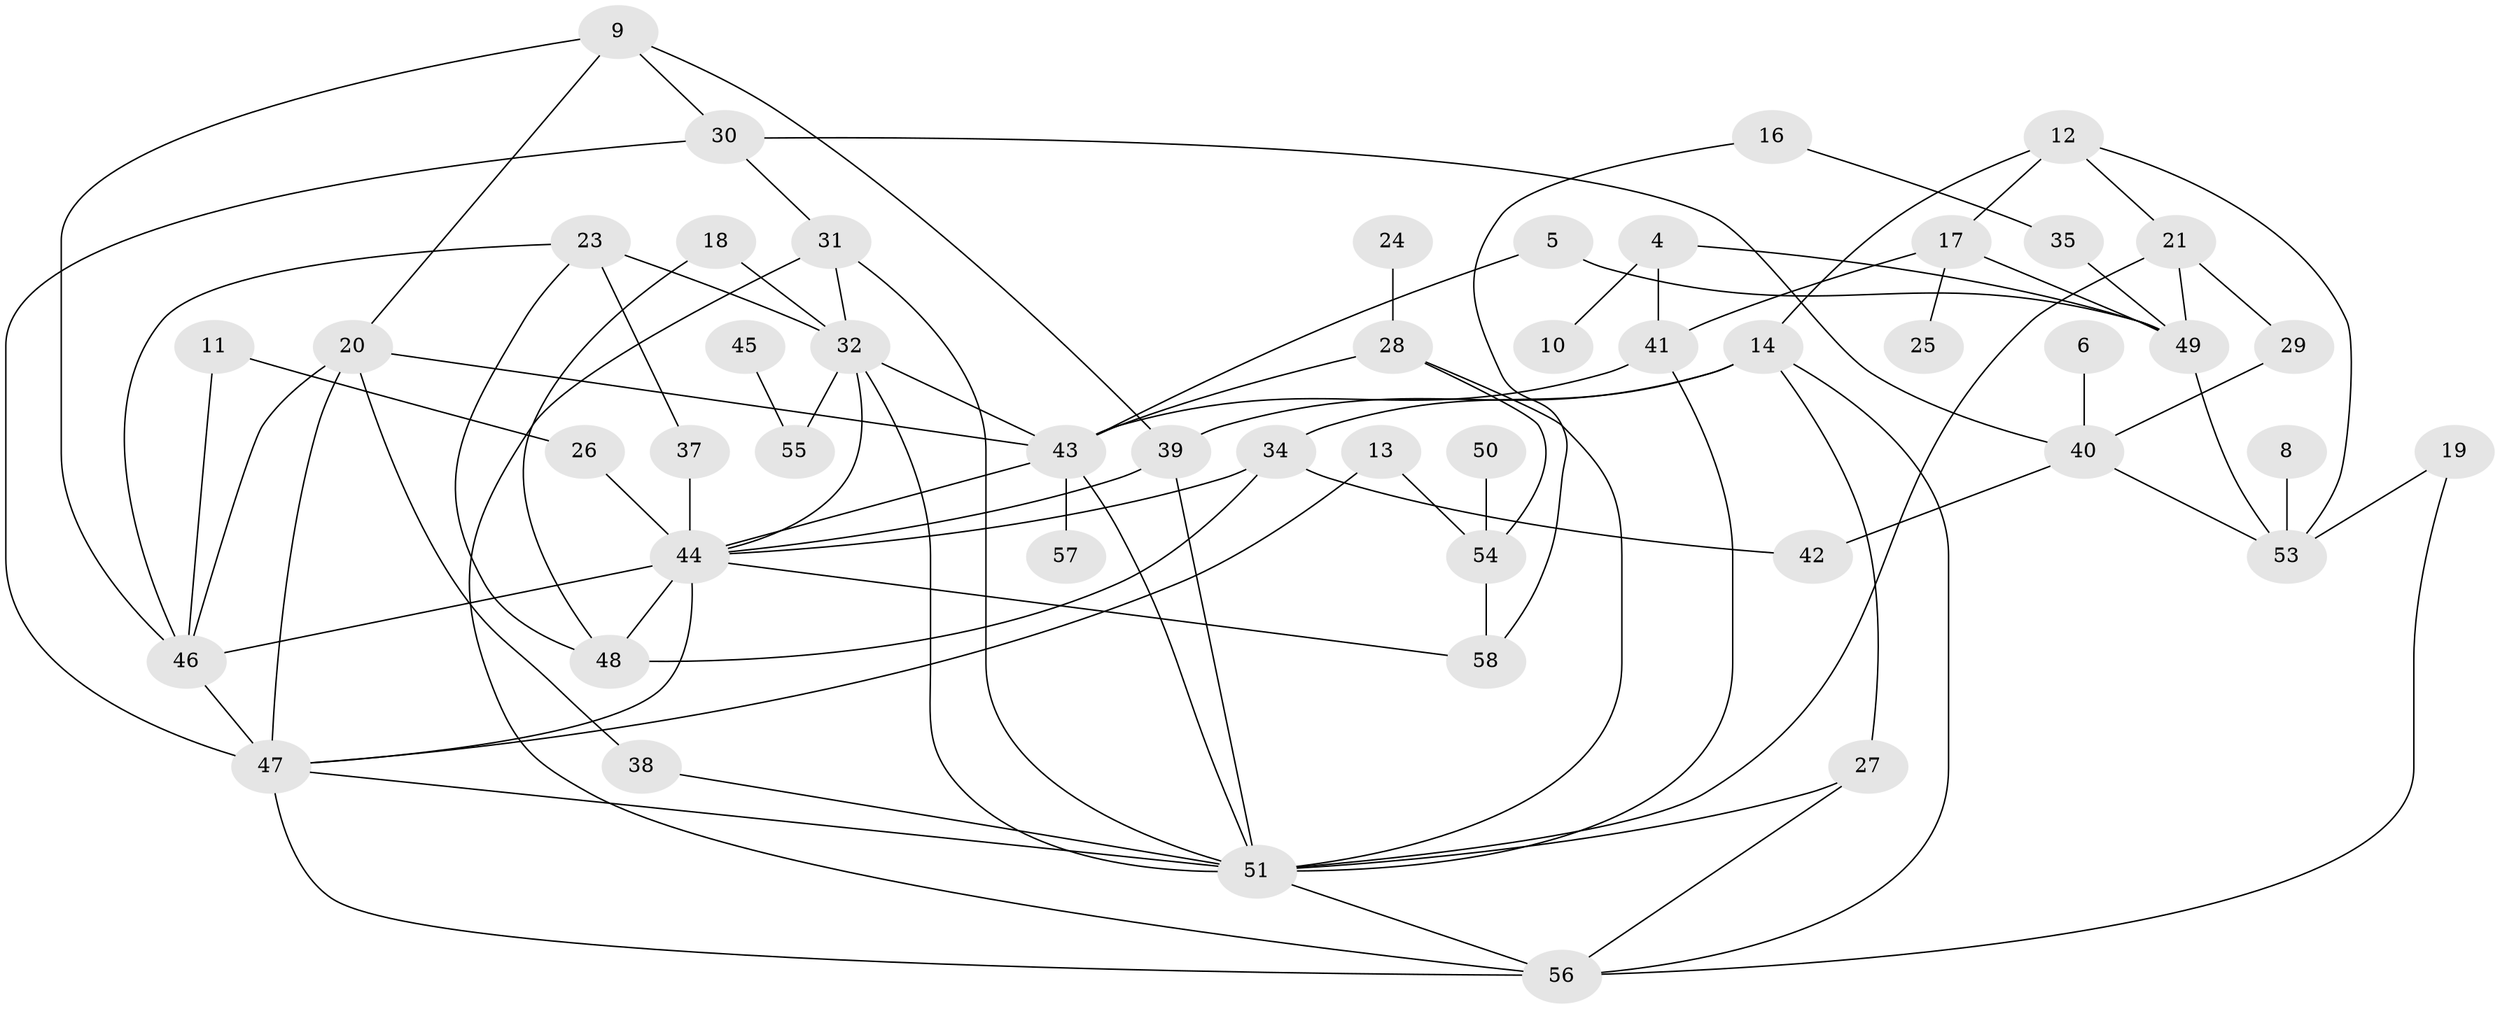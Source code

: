 // original degree distribution, {1: 0.14782608695652175, 0: 0.06956521739130435, 5: 0.11304347826086956, 2: 0.34782608695652173, 3: 0.17391304347826086, 4: 0.11304347826086956, 8: 0.008695652173913044, 7: 0.017391304347826087, 6: 0.008695652173913044}
// Generated by graph-tools (version 1.1) at 2025/25/03/09/25 03:25:21]
// undirected, 49 vertices, 88 edges
graph export_dot {
graph [start="1"]
  node [color=gray90,style=filled];
  4;
  5;
  6;
  8;
  9;
  10;
  11;
  12;
  13;
  14;
  16;
  17;
  18;
  19;
  20;
  21;
  23;
  24;
  25;
  26;
  27;
  28;
  29;
  30;
  31;
  32;
  34;
  35;
  37;
  38;
  39;
  40;
  41;
  42;
  43;
  44;
  45;
  46;
  47;
  48;
  49;
  50;
  51;
  53;
  54;
  55;
  56;
  57;
  58;
  4 -- 10 [weight=1.0];
  4 -- 41 [weight=1.0];
  4 -- 49 [weight=1.0];
  5 -- 43 [weight=1.0];
  5 -- 49 [weight=1.0];
  6 -- 40 [weight=1.0];
  8 -- 53 [weight=1.0];
  9 -- 20 [weight=1.0];
  9 -- 30 [weight=1.0];
  9 -- 39 [weight=1.0];
  9 -- 46 [weight=1.0];
  11 -- 26 [weight=1.0];
  11 -- 46 [weight=1.0];
  12 -- 14 [weight=1.0];
  12 -- 17 [weight=1.0];
  12 -- 21 [weight=1.0];
  12 -- 53 [weight=1.0];
  13 -- 47 [weight=1.0];
  13 -- 54 [weight=1.0];
  14 -- 27 [weight=1.0];
  14 -- 34 [weight=2.0];
  14 -- 39 [weight=2.0];
  14 -- 56 [weight=1.0];
  16 -- 35 [weight=1.0];
  16 -- 58 [weight=1.0];
  17 -- 25 [weight=1.0];
  17 -- 41 [weight=1.0];
  17 -- 49 [weight=1.0];
  18 -- 32 [weight=1.0];
  18 -- 48 [weight=1.0];
  19 -- 53 [weight=1.0];
  19 -- 56 [weight=1.0];
  20 -- 38 [weight=1.0];
  20 -- 43 [weight=1.0];
  20 -- 46 [weight=1.0];
  20 -- 47 [weight=1.0];
  21 -- 29 [weight=1.0];
  21 -- 49 [weight=1.0];
  21 -- 51 [weight=1.0];
  23 -- 32 [weight=1.0];
  23 -- 37 [weight=1.0];
  23 -- 46 [weight=1.0];
  23 -- 48 [weight=1.0];
  24 -- 28 [weight=1.0];
  26 -- 44 [weight=1.0];
  27 -- 51 [weight=1.0];
  27 -- 56 [weight=1.0];
  28 -- 43 [weight=1.0];
  28 -- 51 [weight=1.0];
  28 -- 54 [weight=1.0];
  29 -- 40 [weight=1.0];
  30 -- 31 [weight=1.0];
  30 -- 40 [weight=1.0];
  30 -- 47 [weight=1.0];
  31 -- 32 [weight=1.0];
  31 -- 51 [weight=1.0];
  31 -- 56 [weight=1.0];
  32 -- 43 [weight=1.0];
  32 -- 44 [weight=1.0];
  32 -- 51 [weight=1.0];
  32 -- 55 [weight=1.0];
  34 -- 42 [weight=1.0];
  34 -- 44 [weight=1.0];
  34 -- 48 [weight=1.0];
  35 -- 49 [weight=1.0];
  37 -- 44 [weight=2.0];
  38 -- 51 [weight=1.0];
  39 -- 44 [weight=1.0];
  39 -- 51 [weight=1.0];
  40 -- 42 [weight=2.0];
  40 -- 53 [weight=1.0];
  41 -- 43 [weight=1.0];
  41 -- 51 [weight=1.0];
  43 -- 44 [weight=1.0];
  43 -- 51 [weight=1.0];
  43 -- 57 [weight=1.0];
  44 -- 46 [weight=1.0];
  44 -- 47 [weight=1.0];
  44 -- 48 [weight=2.0];
  44 -- 58 [weight=1.0];
  45 -- 55 [weight=1.0];
  46 -- 47 [weight=1.0];
  47 -- 51 [weight=1.0];
  47 -- 56 [weight=1.0];
  49 -- 53 [weight=1.0];
  50 -- 54 [weight=1.0];
  51 -- 56 [weight=1.0];
  54 -- 58 [weight=1.0];
}
